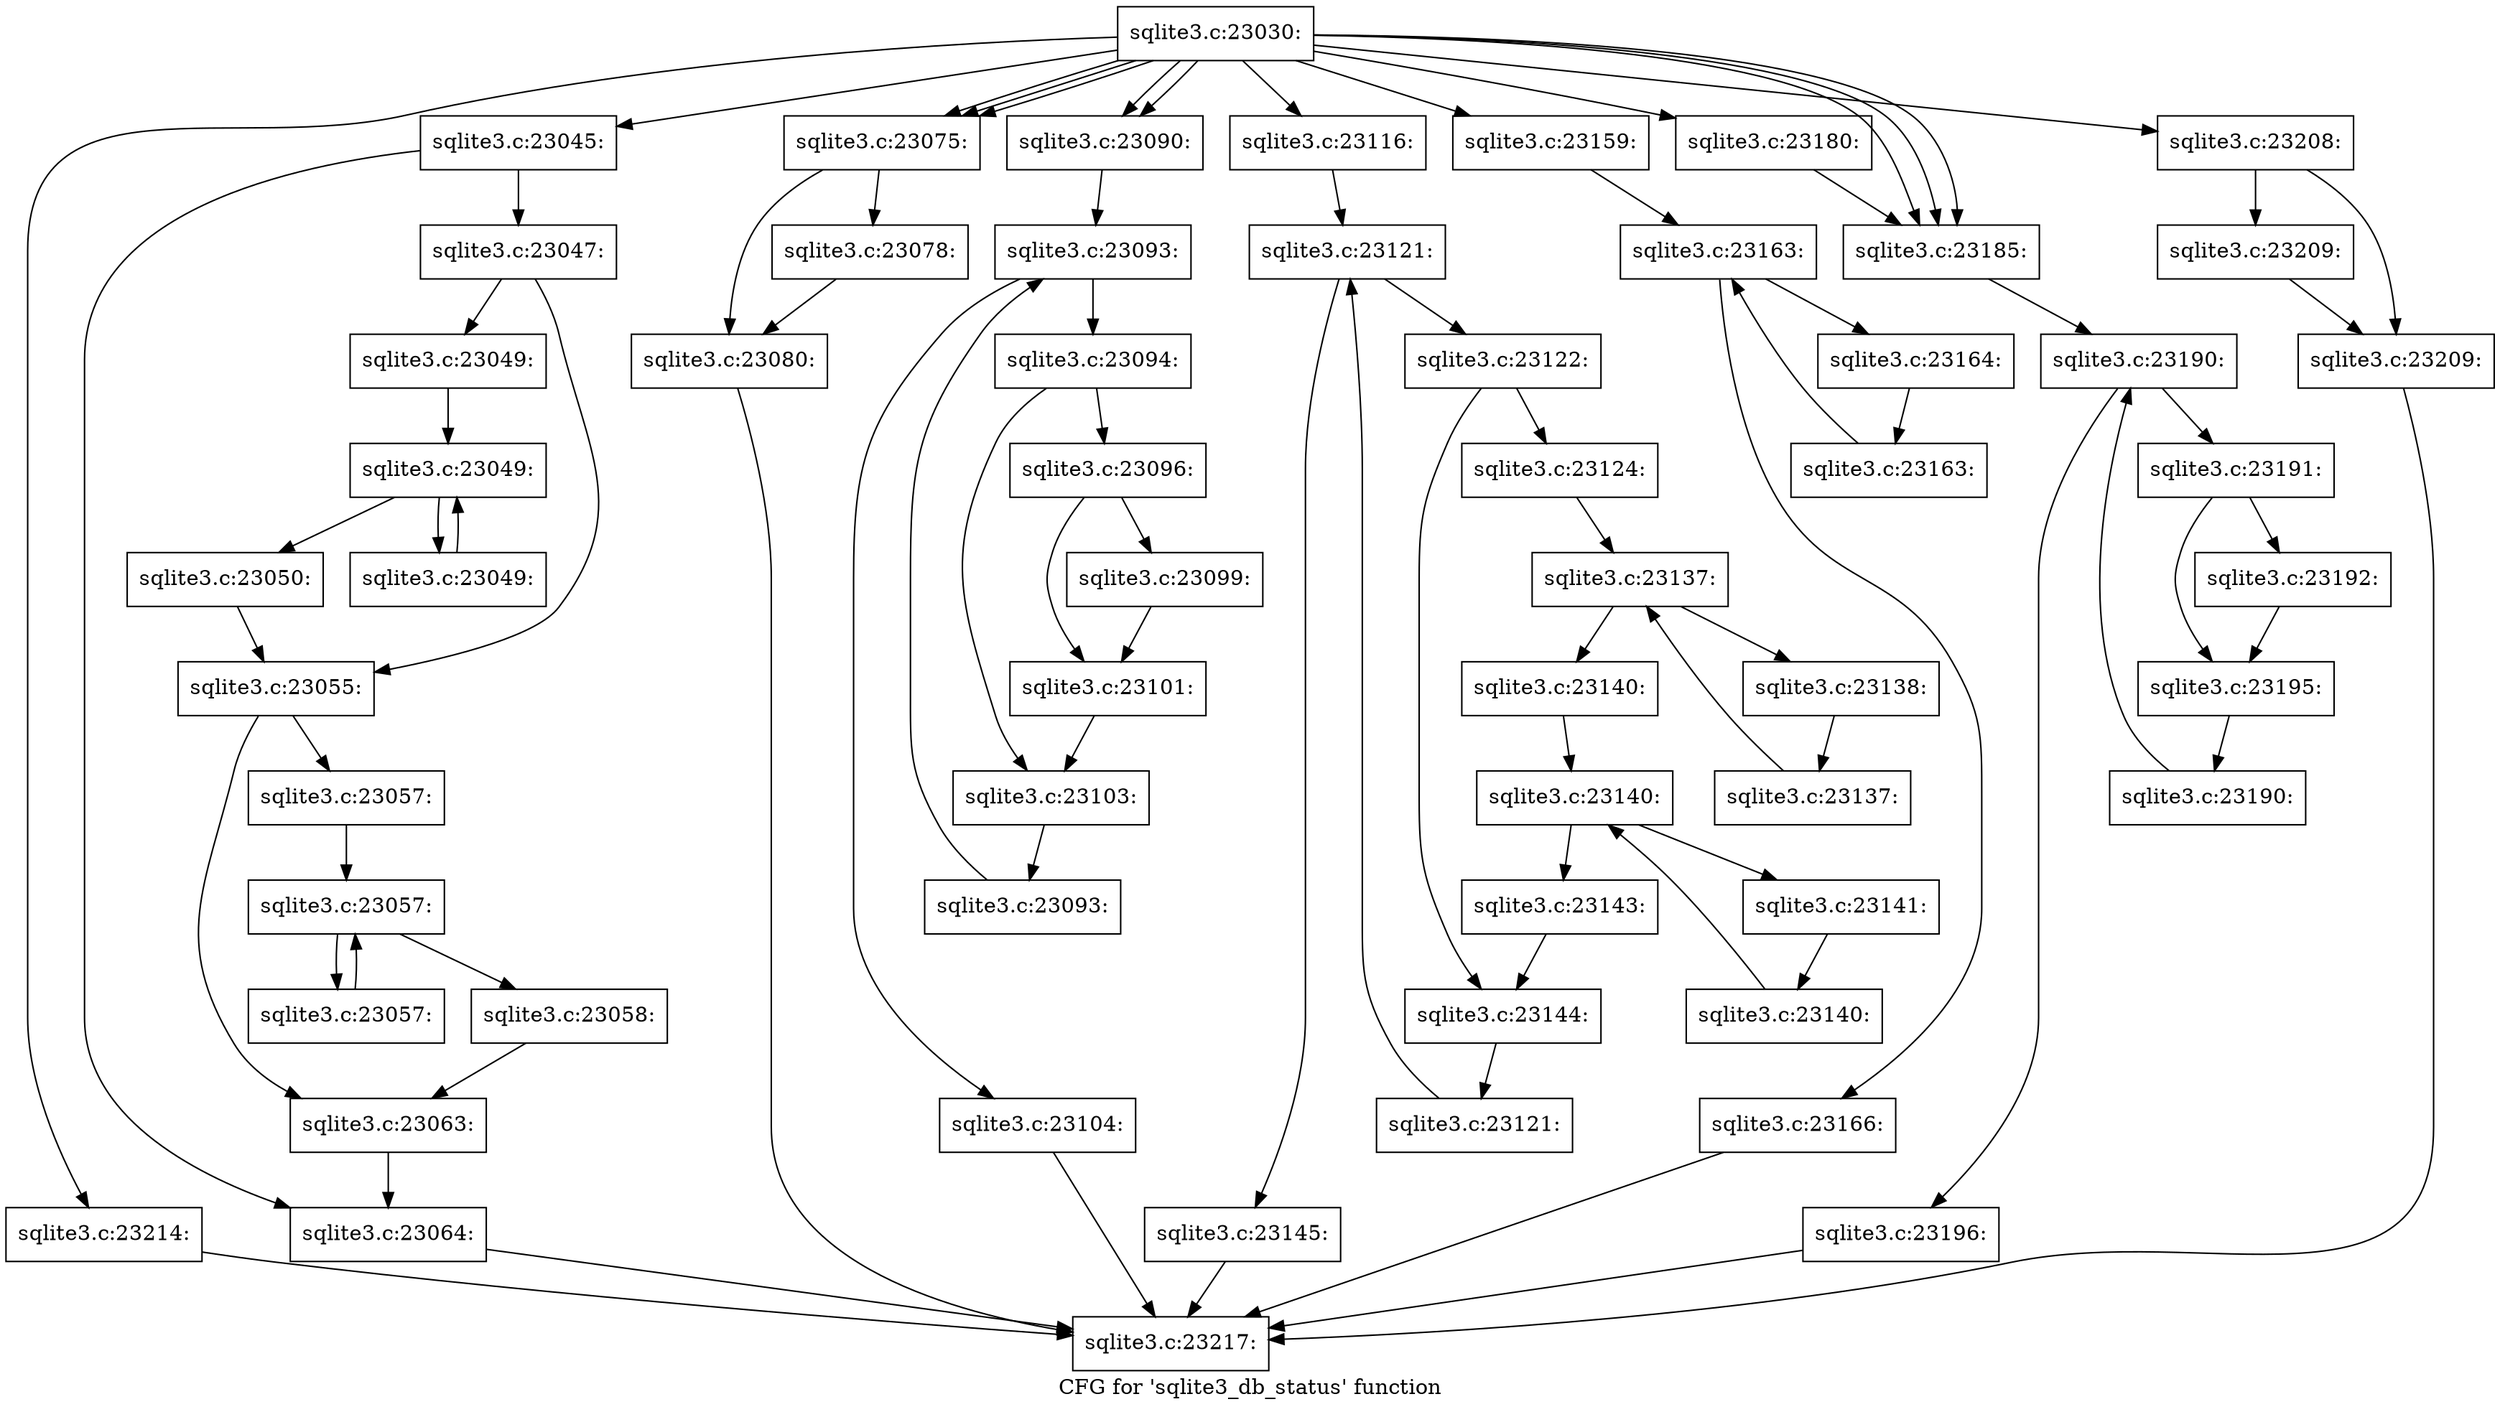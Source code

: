 digraph "CFG for 'sqlite3_db_status' function" {
	label="CFG for 'sqlite3_db_status' function";

	Node0x55c0f51da380 [shape=record,label="{sqlite3.c:23030:}"];
	Node0x55c0f51da380 -> Node0x55c0f5249e40;
	Node0x55c0f51da380 -> Node0x55c0f5249f50;
	Node0x55c0f51da380 -> Node0x55c0f52509f0;
	Node0x55c0f51da380 -> Node0x55c0f52509f0;
	Node0x55c0f51da380 -> Node0x55c0f52509f0;
	Node0x55c0f51da380 -> Node0x55c0f5252000;
	Node0x55c0f51da380 -> Node0x55c0f5252000;
	Node0x55c0f51da380 -> Node0x55c0f52579e0;
	Node0x55c0f51da380 -> Node0x55c0f5264580;
	Node0x55c0f51da380 -> Node0x55c0f5265f30;
	Node0x55c0f51da380 -> Node0x55c0f5267070;
	Node0x55c0f51da380 -> Node0x55c0f5267070;
	Node0x55c0f51da380 -> Node0x55c0f5267070;
	Node0x55c0f51da380 -> Node0x55c0f526a8c0;
	Node0x55c0f5249f50 [shape=record,label="{sqlite3.c:23045:}"];
	Node0x55c0f5249f50 -> Node0x55c0f51bf340;
	Node0x55c0f5249f50 -> Node0x55c0f524acb0;
	Node0x55c0f51bf340 [shape=record,label="{sqlite3.c:23047:}"];
	Node0x55c0f51bf340 -> Node0x55c0f524b420;
	Node0x55c0f51bf340 -> Node0x55c0f524b470;
	Node0x55c0f524b420 [shape=record,label="{sqlite3.c:23049:}"];
	Node0x55c0f524b420 -> Node0x55c0f524bae0;
	Node0x55c0f524bae0 [shape=record,label="{sqlite3.c:23049:}"];
	Node0x55c0f524bae0 -> Node0x55c0f524bd60;
	Node0x55c0f524bae0 -> Node0x55c0f524bb60;
	Node0x55c0f524bd60 [shape=record,label="{sqlite3.c:23049:}"];
	Node0x55c0f524bd60 -> Node0x55c0f524bae0;
	Node0x55c0f524bb60 [shape=record,label="{sqlite3.c:23050:}"];
	Node0x55c0f524bb60 -> Node0x55c0f524b470;
	Node0x55c0f524b470 [shape=record,label="{sqlite3.c:23055:}"];
	Node0x55c0f524b470 -> Node0x55c0f524e490;
	Node0x55c0f524b470 -> Node0x55c0f524e4e0;
	Node0x55c0f524e490 [shape=record,label="{sqlite3.c:23057:}"];
	Node0x55c0f524e490 -> Node0x55c0f524e7b0;
	Node0x55c0f524e7b0 [shape=record,label="{sqlite3.c:23057:}"];
	Node0x55c0f524e7b0 -> Node0x55c0f524ebf0;
	Node0x55c0f524e7b0 -> Node0x55c0f524e910;
	Node0x55c0f524ebf0 [shape=record,label="{sqlite3.c:23057:}"];
	Node0x55c0f524ebf0 -> Node0x55c0f524e7b0;
	Node0x55c0f524e910 [shape=record,label="{sqlite3.c:23058:}"];
	Node0x55c0f524e910 -> Node0x55c0f524e4e0;
	Node0x55c0f524e4e0 [shape=record,label="{sqlite3.c:23063:}"];
	Node0x55c0f524e4e0 -> Node0x55c0f524acb0;
	Node0x55c0f524acb0 [shape=record,label="{sqlite3.c:23064:}"];
	Node0x55c0f524acb0 -> Node0x55c0f5249d50;
	Node0x55c0f52509f0 [shape=record,label="{sqlite3.c:23075:}"];
	Node0x55c0f52509f0 -> Node0x55c0f52514e0;
	Node0x55c0f52509f0 -> Node0x55c0f5251530;
	Node0x55c0f52514e0 [shape=record,label="{sqlite3.c:23078:}"];
	Node0x55c0f52514e0 -> Node0x55c0f5251530;
	Node0x55c0f5251530 [shape=record,label="{sqlite3.c:23080:}"];
	Node0x55c0f5251530 -> Node0x55c0f5249d50;
	Node0x55c0f5252000 [shape=record,label="{sqlite3.c:23090:}"];
	Node0x55c0f5252000 -> Node0x55c0f5253120;
	Node0x55c0f5253120 [shape=record,label="{sqlite3.c:23093:}"];
	Node0x55c0f5253120 -> Node0x55c0f5253260;
	Node0x55c0f5253120 -> Node0x55c0f5252e90;
	Node0x55c0f5253260 [shape=record,label="{sqlite3.c:23094:}"];
	Node0x55c0f5253260 -> Node0x55c0f5253c70;
	Node0x55c0f5253260 -> Node0x55c0f5253cc0;
	Node0x55c0f5253c70 [shape=record,label="{sqlite3.c:23096:}"];
	Node0x55c0f5253c70 -> Node0x55c0f5257180;
	Node0x55c0f5253c70 -> Node0x55c0f52573b0;
	Node0x55c0f5257180 [shape=record,label="{sqlite3.c:23099:}"];
	Node0x55c0f5257180 -> Node0x55c0f52573b0;
	Node0x55c0f52573b0 [shape=record,label="{sqlite3.c:23101:}"];
	Node0x55c0f52573b0 -> Node0x55c0f5253cc0;
	Node0x55c0f5253cc0 [shape=record,label="{sqlite3.c:23103:}"];
	Node0x55c0f5253cc0 -> Node0x55c0f52531d0;
	Node0x55c0f52531d0 [shape=record,label="{sqlite3.c:23093:}"];
	Node0x55c0f52531d0 -> Node0x55c0f5253120;
	Node0x55c0f5252e90 [shape=record,label="{sqlite3.c:23104:}"];
	Node0x55c0f5252e90 -> Node0x55c0f5249d50;
	Node0x55c0f52579e0 [shape=record,label="{sqlite3.c:23116:}"];
	Node0x55c0f52579e0 -> Node0x55c0f52594c0;
	Node0x55c0f52594c0 [shape=record,label="{sqlite3.c:23121:}"];
	Node0x55c0f52594c0 -> Node0x55c0f5259600;
	Node0x55c0f52594c0 -> Node0x55c0f5259310;
	Node0x55c0f5259600 [shape=record,label="{sqlite3.c:23122:}"];
	Node0x55c0f5259600 -> Node0x55c0f525a320;
	Node0x55c0f5259600 -> Node0x55c0f525a370;
	Node0x55c0f525a320 [shape=record,label="{sqlite3.c:23124:}"];
	Node0x55c0f525a320 -> Node0x55c0f525ace0;
	Node0x55c0f525ace0 [shape=record,label="{sqlite3.c:23137:}"];
	Node0x55c0f525ace0 -> Node0x55c0f52618d0;
	Node0x55c0f525ace0 -> Node0x55c0f4feb4e0;
	Node0x55c0f52618d0 [shape=record,label="{sqlite3.c:23138:}"];
	Node0x55c0f52618d0 -> Node0x55c0f525b4a0;
	Node0x55c0f525b4a0 [shape=record,label="{sqlite3.c:23137:}"];
	Node0x55c0f525b4a0 -> Node0x55c0f525ace0;
	Node0x55c0f4feb4e0 [shape=record,label="{sqlite3.c:23140:}"];
	Node0x55c0f4feb4e0 -> Node0x55c0f5262c00;
	Node0x55c0f5262c00 [shape=record,label="{sqlite3.c:23140:}"];
	Node0x55c0f5262c00 -> Node0x55c0f5262d40;
	Node0x55c0f5262c00 -> Node0x55c0f52622c0;
	Node0x55c0f5262d40 [shape=record,label="{sqlite3.c:23141:}"];
	Node0x55c0f5262d40 -> Node0x55c0f5262cb0;
	Node0x55c0f5262cb0 [shape=record,label="{sqlite3.c:23140:}"];
	Node0x55c0f5262cb0 -> Node0x55c0f5262c00;
	Node0x55c0f52622c0 [shape=record,label="{sqlite3.c:23143:}"];
	Node0x55c0f52622c0 -> Node0x55c0f525a370;
	Node0x55c0f525a370 [shape=record,label="{sqlite3.c:23144:}"];
	Node0x55c0f525a370 -> Node0x55c0f5259570;
	Node0x55c0f5259570 [shape=record,label="{sqlite3.c:23121:}"];
	Node0x55c0f5259570 -> Node0x55c0f52594c0;
	Node0x55c0f5259310 [shape=record,label="{sqlite3.c:23145:}"];
	Node0x55c0f5259310 -> Node0x55c0f5249d50;
	Node0x55c0f5264580 [shape=record,label="{sqlite3.c:23159:}"];
	Node0x55c0f5264580 -> Node0x55c0f5265340;
	Node0x55c0f5265340 [shape=record,label="{sqlite3.c:23163:}"];
	Node0x55c0f5265340 -> Node0x55c0f5265560;
	Node0x55c0f5265340 -> Node0x55c0f5264fc0;
	Node0x55c0f5265560 [shape=record,label="{sqlite3.c:23164:}"];
	Node0x55c0f5265560 -> Node0x55c0f52654d0;
	Node0x55c0f52654d0 [shape=record,label="{sqlite3.c:23163:}"];
	Node0x55c0f52654d0 -> Node0x55c0f5265340;
	Node0x55c0f5264fc0 [shape=record,label="{sqlite3.c:23166:}"];
	Node0x55c0f5264fc0 -> Node0x55c0f5249d50;
	Node0x55c0f5265f30 [shape=record,label="{sqlite3.c:23180:}"];
	Node0x55c0f5265f30 -> Node0x55c0f5267070;
	Node0x55c0f5267070 [shape=record,label="{sqlite3.c:23185:}"];
	Node0x55c0f5267070 -> Node0x55c0f52682d0;
	Node0x55c0f52682d0 [shape=record,label="{sqlite3.c:23190:}"];
	Node0x55c0f52682d0 -> Node0x55c0f52684f0;
	Node0x55c0f52682d0 -> Node0x55c0f5268120;
	Node0x55c0f52684f0 [shape=record,label="{sqlite3.c:23191:}"];
	Node0x55c0f52684f0 -> Node0x55c0f5268ad0;
	Node0x55c0f52684f0 -> Node0x55c0f5268b20;
	Node0x55c0f5268ad0 [shape=record,label="{sqlite3.c:23192:}"];
	Node0x55c0f5268ad0 -> Node0x55c0f5268b20;
	Node0x55c0f5268b20 [shape=record,label="{sqlite3.c:23195:}"];
	Node0x55c0f5268b20 -> Node0x55c0f5268460;
	Node0x55c0f5268460 [shape=record,label="{sqlite3.c:23190:}"];
	Node0x55c0f5268460 -> Node0x55c0f52682d0;
	Node0x55c0f5268120 [shape=record,label="{sqlite3.c:23196:}"];
	Node0x55c0f5268120 -> Node0x55c0f5249d50;
	Node0x55c0f526a8c0 [shape=record,label="{sqlite3.c:23208:}"];
	Node0x55c0f526a8c0 -> Node0x55c0f526b3c0;
	Node0x55c0f526a8c0 -> Node0x55c0f526b410;
	Node0x55c0f526b410 [shape=record,label="{sqlite3.c:23209:}"];
	Node0x55c0f526b410 -> Node0x55c0f526b3c0;
	Node0x55c0f526b3c0 [shape=record,label="{sqlite3.c:23209:}"];
	Node0x55c0f526b3c0 -> Node0x55c0f5249d50;
	Node0x55c0f5249e40 [shape=record,label="{sqlite3.c:23214:}"];
	Node0x55c0f5249e40 -> Node0x55c0f5249d50;
	Node0x55c0f5249d50 [shape=record,label="{sqlite3.c:23217:}"];
}
